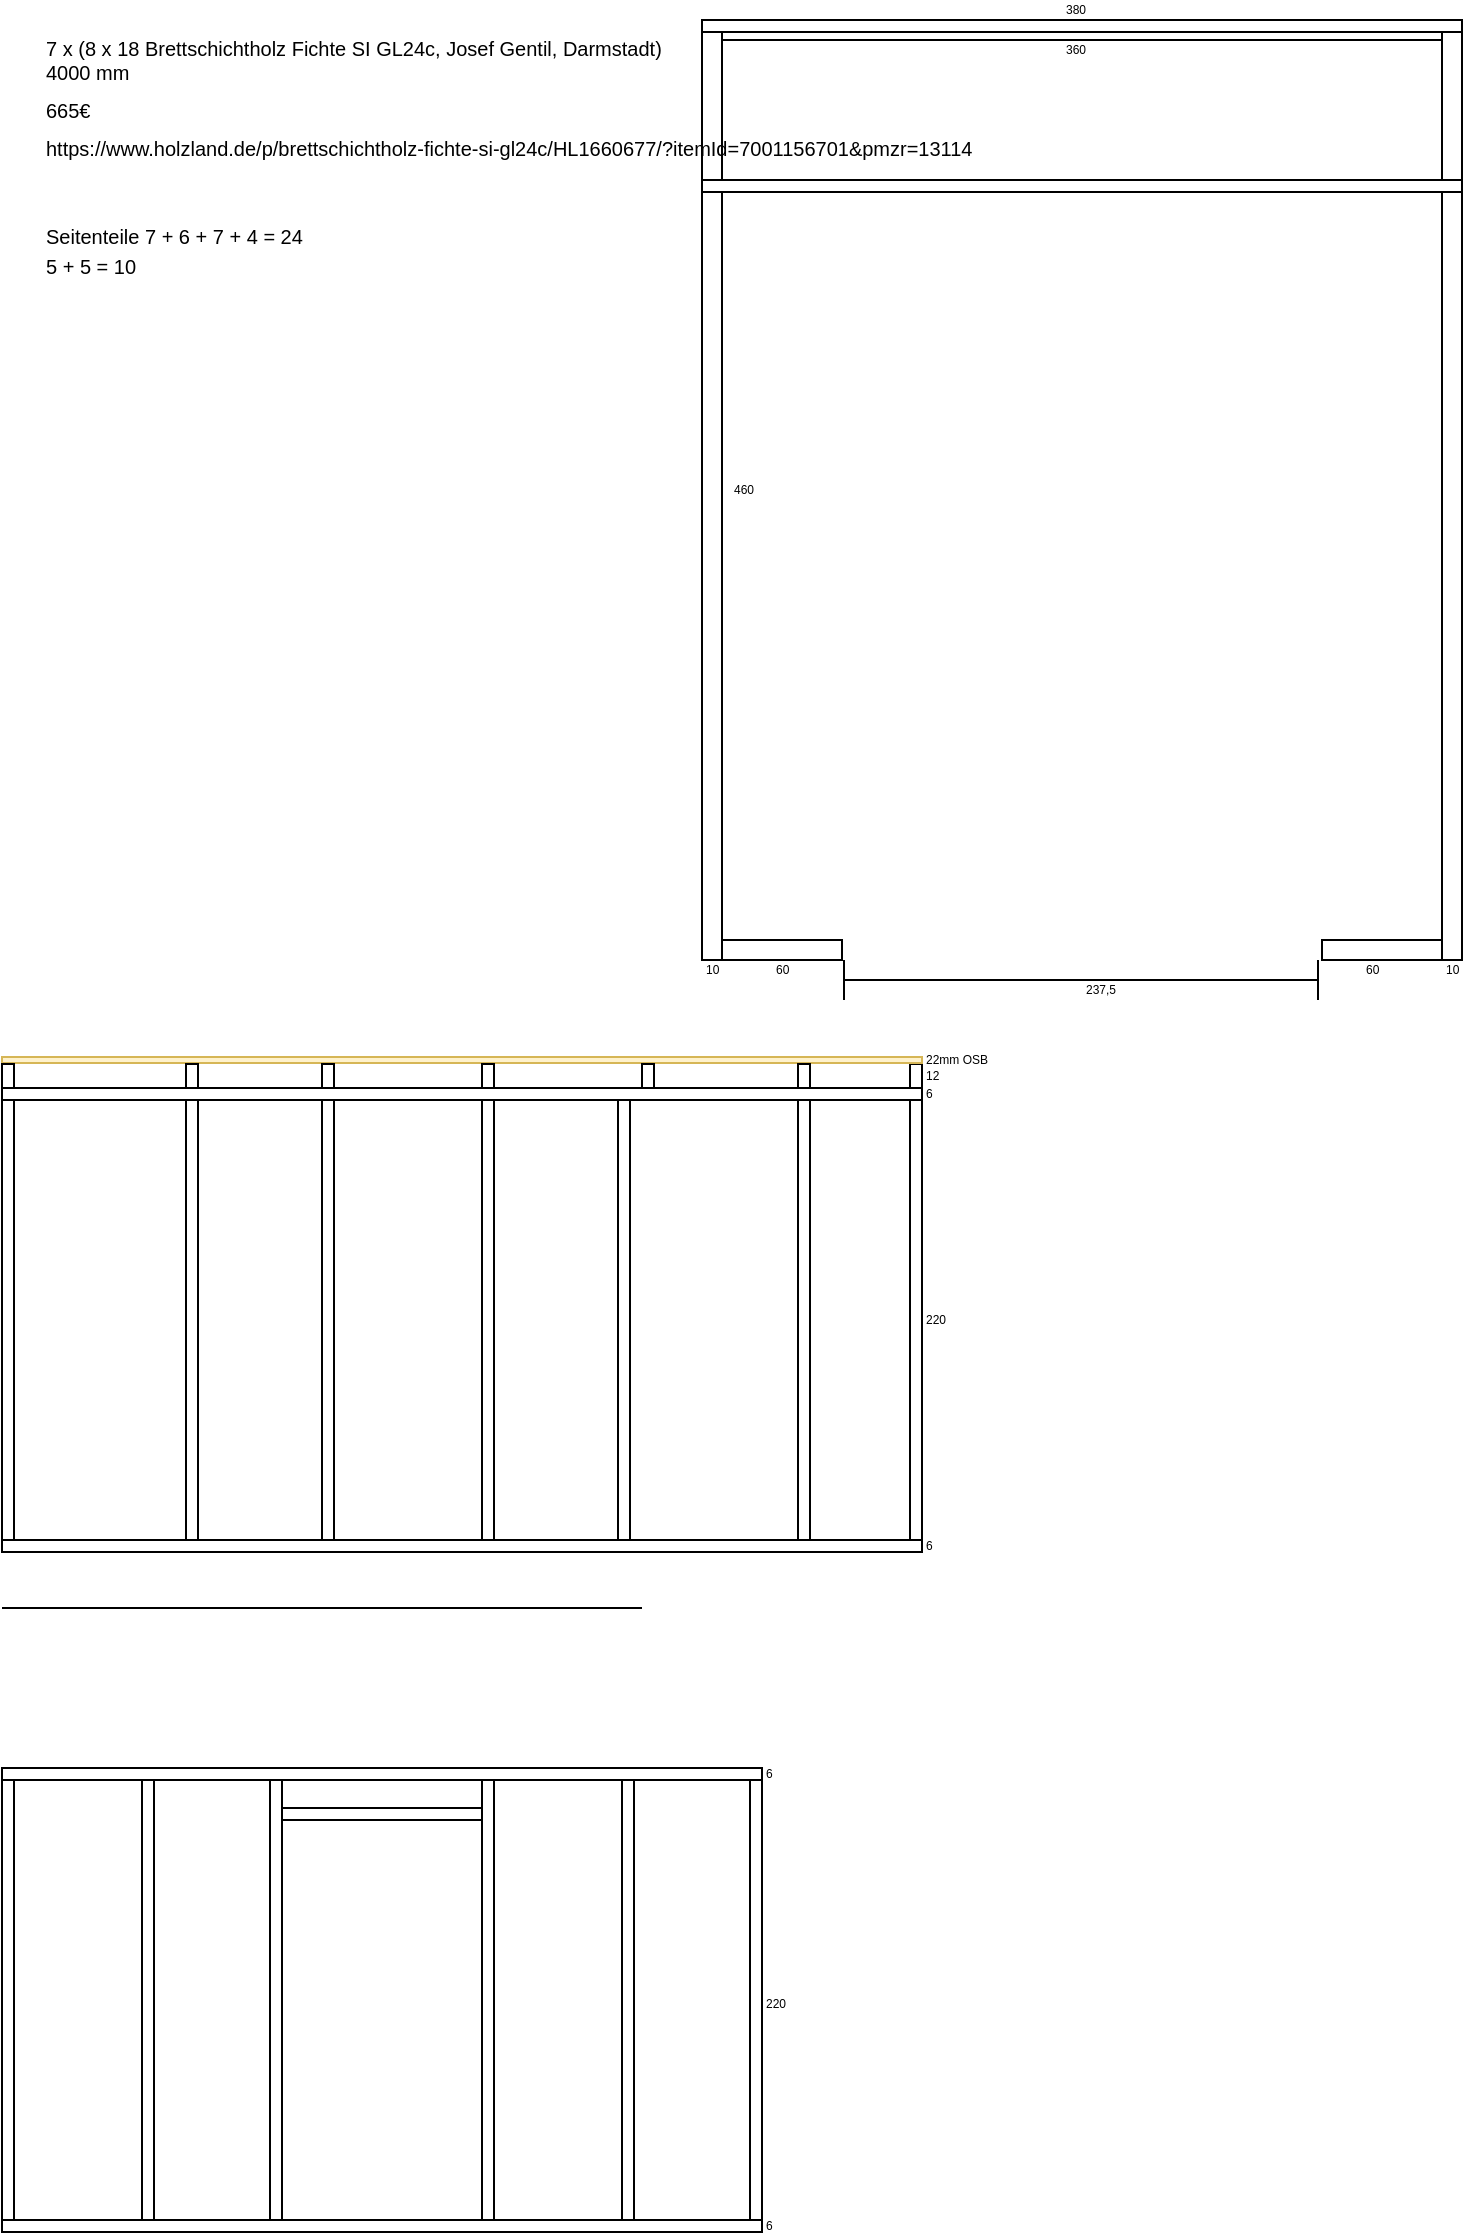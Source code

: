 <mxfile version="17.4.0" type="github">
  <diagram id="uHJnZxycNqBeEuo7Jlci" name="Page-1">
    <mxGraphModel dx="1031" dy="597" grid="1" gridSize="10" guides="1" tooltips="1" connect="1" arrows="1" fold="1" page="1" pageScale="1" pageWidth="827" pageHeight="1169" math="0" shadow="0">
      <root>
        <mxCell id="0" />
        <mxCell id="1" parent="0" />
        <mxCell id="wEZuyLANaTQTKHT913J5-1" value="" style="rounded=0;whiteSpace=wrap;html=1;" parent="1" vertex="1">
          <mxGeometry x="380" y="20" width="360" height="10" as="geometry" />
        </mxCell>
        <mxCell id="wEZuyLANaTQTKHT913J5-2" value="" style="rounded=0;whiteSpace=wrap;html=1;" parent="1" vertex="1">
          <mxGeometry x="370" y="20" width="10" height="470" as="geometry" />
        </mxCell>
        <mxCell id="wEZuyLANaTQTKHT913J5-3" value="" style="rounded=0;whiteSpace=wrap;html=1;" parent="1" vertex="1">
          <mxGeometry x="740" y="20" width="10" height="470" as="geometry" />
        </mxCell>
        <mxCell id="wEZuyLANaTQTKHT913J5-4" value="" style="rounded=0;whiteSpace=wrap;html=1;" parent="1" vertex="1">
          <mxGeometry x="380" y="480" width="60" height="10" as="geometry" />
        </mxCell>
        <mxCell id="wEZuyLANaTQTKHT913J5-5" value="" style="rounded=0;whiteSpace=wrap;html=1;" parent="1" vertex="1">
          <mxGeometry x="680" y="480" width="60" height="10" as="geometry" />
        </mxCell>
        <mxCell id="wEZuyLANaTQTKHT913J5-6" value="" style="rounded=0;whiteSpace=wrap;html=1;" parent="1" vertex="1">
          <mxGeometry x="20" y="780" width="460" height="6" as="geometry" />
        </mxCell>
        <mxCell id="wEZuyLANaTQTKHT913J5-7" value="" style="rounded=0;whiteSpace=wrap;html=1;" parent="1" vertex="1">
          <mxGeometry x="20" y="560" width="6" height="220" as="geometry" />
        </mxCell>
        <mxCell id="wEZuyLANaTQTKHT913J5-8" value="" style="rounded=0;whiteSpace=wrap;html=1;" parent="1" vertex="1">
          <mxGeometry x="474" y="560" width="6" height="220" as="geometry" />
        </mxCell>
        <mxCell id="wEZuyLANaTQTKHT913J5-9" value="" style="rounded=0;whiteSpace=wrap;html=1;" parent="1" vertex="1">
          <mxGeometry x="20" y="554" width="460" height="6" as="geometry" />
        </mxCell>
        <mxCell id="wEZuyLANaTQTKHT913J5-10" value="" style="rounded=0;whiteSpace=wrap;html=1;" parent="1" vertex="1">
          <mxGeometry x="112" y="560" width="6" height="220" as="geometry" />
        </mxCell>
        <mxCell id="wEZuyLANaTQTKHT913J5-11" value="" style="rounded=0;whiteSpace=wrap;html=1;" parent="1" vertex="1">
          <mxGeometry x="260" y="560" width="6" height="220" as="geometry" />
        </mxCell>
        <mxCell id="wEZuyLANaTQTKHT913J5-13" value="" style="endArrow=none;html=1;rounded=0;" parent="1" edge="1">
          <mxGeometry width="50" height="50" relative="1" as="geometry">
            <mxPoint x="20" y="814" as="sourcePoint" />
            <mxPoint x="340" y="814" as="targetPoint" />
          </mxGeometry>
        </mxCell>
        <mxCell id="wEZuyLANaTQTKHT913J5-14" value="" style="rounded=0;whiteSpace=wrap;html=1;" parent="1" vertex="1">
          <mxGeometry x="328" y="560" width="6" height="220" as="geometry" />
        </mxCell>
        <mxCell id="wEZuyLANaTQTKHT913J5-15" value="" style="rounded=0;whiteSpace=wrap;html=1;" parent="1" vertex="1">
          <mxGeometry x="418" y="560" width="6" height="220" as="geometry" />
        </mxCell>
        <mxCell id="wEZuyLANaTQTKHT913J5-21" value="" style="rounded=0;whiteSpace=wrap;html=1;" parent="1" vertex="1">
          <mxGeometry x="370" y="20" width="380" height="6" as="geometry" />
        </mxCell>
        <mxCell id="wEZuyLANaTQTKHT913J5-29" value="" style="rounded=0;whiteSpace=wrap;html=1;" parent="1" vertex="1">
          <mxGeometry x="180" y="560" width="6" height="220" as="geometry" />
        </mxCell>
        <mxCell id="wEZuyLANaTQTKHT913J5-33" value="" style="rounded=0;whiteSpace=wrap;html=1;" parent="1" vertex="1">
          <mxGeometry x="474" y="542" width="6" height="12" as="geometry" />
        </mxCell>
        <mxCell id="wEZuyLANaTQTKHT913J5-40" value="" style="rounded=0;whiteSpace=wrap;html=1;fillColor=#fff2cc;strokeColor=#d6b656;" parent="1" vertex="1">
          <mxGeometry x="20" y="538.5" width="460" height="3" as="geometry" />
        </mxCell>
        <mxCell id="wEZuyLANaTQTKHT913J5-41" value="6" style="text;html=1;align=left;verticalAlign=middle;resizable=0;points=[];autosize=1;strokeColor=none;fillColor=none;fontSize=6;" parent="1" vertex="1">
          <mxGeometry x="480" y="778" width="20" height="10" as="geometry" />
        </mxCell>
        <mxCell id="wEZuyLANaTQTKHT913J5-42" value="220" style="text;html=1;align=left;verticalAlign=middle;resizable=0;points=[];autosize=1;strokeColor=none;fillColor=none;fontSize=6;" parent="1" vertex="1">
          <mxGeometry x="480" y="665" width="30" height="10" as="geometry" />
        </mxCell>
        <mxCell id="wEZuyLANaTQTKHT913J5-43" value="6" style="text;html=1;align=left;verticalAlign=middle;resizable=0;points=[];autosize=1;strokeColor=none;fillColor=none;fontSize=6;" parent="1" vertex="1">
          <mxGeometry x="480" y="552" width="20" height="10" as="geometry" />
        </mxCell>
        <mxCell id="wEZuyLANaTQTKHT913J5-44" value="12" style="text;html=1;align=left;verticalAlign=middle;resizable=0;points=[];autosize=1;strokeColor=none;fillColor=none;fontSize=6;" parent="1" vertex="1">
          <mxGeometry x="480" y="543" width="20" height="10" as="geometry" />
        </mxCell>
        <mxCell id="wEZuyLANaTQTKHT913J5-45" value="&lt;font style=&quot;font-size: 10px&quot;&gt;Seitenteile 7 + 6 + 7 + 4 = 24&lt;br&gt;5 + 5 = 10&lt;/font&gt;" style="text;html=1;align=left;verticalAlign=middle;resizable=0;points=[];autosize=1;strokeColor=none;fillColor=none;" parent="1" vertex="1">
          <mxGeometry x="40" y="120" width="140" height="30" as="geometry" />
        </mxCell>
        <mxCell id="wEZuyLANaTQTKHT913J5-47" value="22mm OSB" style="text;html=1;align=left;verticalAlign=middle;resizable=0;points=[];autosize=1;strokeColor=none;fillColor=none;fontSize=6;" parent="1" vertex="1">
          <mxGeometry x="480" y="535" width="50" height="10" as="geometry" />
        </mxCell>
        <mxCell id="wEZuyLANaTQTKHT913J5-48" value="" style="rounded=0;whiteSpace=wrap;html=1;" parent="1" vertex="1">
          <mxGeometry x="20" y="1120" width="380" height="6" as="geometry" />
        </mxCell>
        <mxCell id="wEZuyLANaTQTKHT913J5-49" value="" style="rounded=0;whiteSpace=wrap;html=1;" parent="1" vertex="1">
          <mxGeometry x="20" y="900" width="6" height="220" as="geometry" />
        </mxCell>
        <mxCell id="wEZuyLANaTQTKHT913J5-50" value="" style="rounded=0;whiteSpace=wrap;html=1;" parent="1" vertex="1">
          <mxGeometry x="154" y="900" width="6" height="220" as="geometry" />
        </mxCell>
        <mxCell id="wEZuyLANaTQTKHT913J5-51" value="" style="rounded=0;whiteSpace=wrap;html=1;" parent="1" vertex="1">
          <mxGeometry x="20" y="894" width="380" height="6" as="geometry" />
        </mxCell>
        <mxCell id="wEZuyLANaTQTKHT913J5-52" value="" style="rounded=0;whiteSpace=wrap;html=1;" parent="1" vertex="1">
          <mxGeometry x="90" y="900" width="6" height="220" as="geometry" />
        </mxCell>
        <mxCell id="wEZuyLANaTQTKHT913J5-53" value="" style="rounded=0;whiteSpace=wrap;html=1;" parent="1" vertex="1">
          <mxGeometry x="260" y="900" width="6" height="220" as="geometry" />
        </mxCell>
        <mxCell id="wEZuyLANaTQTKHT913J5-55" value="" style="rounded=0;whiteSpace=wrap;html=1;" parent="1" vertex="1">
          <mxGeometry x="330" y="900" width="6" height="220" as="geometry" />
        </mxCell>
        <mxCell id="wEZuyLANaTQTKHT913J5-60" value="" style="rounded=0;whiteSpace=wrap;html=1;" parent="1" vertex="1">
          <mxGeometry x="394" y="900" width="6" height="220" as="geometry" />
        </mxCell>
        <mxCell id="wEZuyLANaTQTKHT913J5-66" value="6" style="text;html=1;align=left;verticalAlign=middle;resizable=0;points=[];autosize=1;strokeColor=none;fillColor=none;fontSize=6;" parent="1" vertex="1">
          <mxGeometry x="400" y="1118" width="20" height="10" as="geometry" />
        </mxCell>
        <mxCell id="wEZuyLANaTQTKHT913J5-67" value="&lt;font style=&quot;font-size: 6px&quot;&gt;220&lt;/font&gt;" style="text;html=1;align=left;verticalAlign=middle;resizable=0;points=[];autosize=1;strokeColor=none;fillColor=none;" parent="1" vertex="1">
          <mxGeometry x="400" y="1000" width="30" height="20" as="geometry" />
        </mxCell>
        <mxCell id="wEZuyLANaTQTKHT913J5-68" value="6" style="text;html=1;align=left;verticalAlign=middle;resizable=0;points=[];autosize=1;strokeColor=none;fillColor=none;fontSize=6;" parent="1" vertex="1">
          <mxGeometry x="400" y="892" width="20" height="10" as="geometry" />
        </mxCell>
        <mxCell id="wEZuyLANaTQTKHT913J5-72" value="" style="rounded=0;whiteSpace=wrap;html=1;" parent="1" vertex="1">
          <mxGeometry x="160" y="914" width="100" height="6" as="geometry" />
        </mxCell>
        <mxCell id="XRm9wvReqI4bNUKpNIi6-3" value="" style="rounded=0;whiteSpace=wrap;html=1;" parent="1" vertex="1">
          <mxGeometry x="418" y="542" width="6" height="12" as="geometry" />
        </mxCell>
        <mxCell id="XRm9wvReqI4bNUKpNIi6-4" value="" style="rounded=0;whiteSpace=wrap;html=1;" parent="1" vertex="1">
          <mxGeometry x="340" y="542" width="6" height="12" as="geometry" />
        </mxCell>
        <mxCell id="XRm9wvReqI4bNUKpNIi6-5" value="" style="rounded=0;whiteSpace=wrap;html=1;" parent="1" vertex="1">
          <mxGeometry x="260" y="542" width="6" height="12" as="geometry" />
        </mxCell>
        <mxCell id="XRm9wvReqI4bNUKpNIi6-6" value="" style="rounded=0;whiteSpace=wrap;html=1;" parent="1" vertex="1">
          <mxGeometry x="180" y="542" width="6" height="12" as="geometry" />
        </mxCell>
        <mxCell id="XRm9wvReqI4bNUKpNIi6-7" value="" style="rounded=0;whiteSpace=wrap;html=1;" parent="1" vertex="1">
          <mxGeometry x="112" y="542" width="6" height="12" as="geometry" />
        </mxCell>
        <mxCell id="XRm9wvReqI4bNUKpNIi6-9" value="" style="rounded=0;whiteSpace=wrap;html=1;" parent="1" vertex="1">
          <mxGeometry x="20" y="542" width="6" height="12" as="geometry" />
        </mxCell>
        <mxCell id="XRm9wvReqI4bNUKpNIi6-11" value="" style="shape=crossbar;whiteSpace=wrap;html=1;rounded=1;fontSize=6;" parent="1" vertex="1">
          <mxGeometry x="441" y="490" width="237" height="20" as="geometry" />
        </mxCell>
        <mxCell id="XRm9wvReqI4bNUKpNIi6-12" value="" style="rounded=0;whiteSpace=wrap;html=1;" parent="1" vertex="1">
          <mxGeometry x="370" y="100" width="380" height="6" as="geometry" />
        </mxCell>
        <mxCell id="XRm9wvReqI4bNUKpNIi6-13" value="360" style="text;html=1;align=left;verticalAlign=middle;resizable=0;points=[];autosize=1;strokeColor=none;fillColor=none;fontSize=6;" parent="1" vertex="1">
          <mxGeometry x="550" y="30" width="30" height="10" as="geometry" />
        </mxCell>
        <mxCell id="XRm9wvReqI4bNUKpNIi6-14" value="380" style="text;html=1;align=left;verticalAlign=middle;resizable=0;points=[];autosize=1;strokeColor=none;fillColor=none;fontSize=6;" parent="1" vertex="1">
          <mxGeometry x="550" y="10" width="30" height="10" as="geometry" />
        </mxCell>
        <mxCell id="XRm9wvReqI4bNUKpNIi6-15" value="460" style="text;html=1;align=left;verticalAlign=middle;resizable=0;points=[];autosize=1;strokeColor=none;fillColor=none;fontSize=6;" parent="1" vertex="1">
          <mxGeometry x="384" y="250" width="30" height="10" as="geometry" />
        </mxCell>
        <mxCell id="XRm9wvReqI4bNUKpNIi6-16" value="237,5" style="text;html=1;align=left;verticalAlign=middle;resizable=0;points=[];autosize=1;strokeColor=none;fillColor=none;fontSize=6;" parent="1" vertex="1">
          <mxGeometry x="560" y="500" width="30" height="10" as="geometry" />
        </mxCell>
        <mxCell id="XRm9wvReqI4bNUKpNIi6-17" value="60" style="text;html=1;align=left;verticalAlign=middle;resizable=0;points=[];autosize=1;strokeColor=none;fillColor=none;fontSize=6;" parent="1" vertex="1">
          <mxGeometry x="405" y="490" width="20" height="10" as="geometry" />
        </mxCell>
        <mxCell id="XRm9wvReqI4bNUKpNIi6-18" value="60" style="text;html=1;align=left;verticalAlign=middle;resizable=0;points=[];autosize=1;strokeColor=none;fillColor=none;fontSize=6;" parent="1" vertex="1">
          <mxGeometry x="700" y="490" width="20" height="10" as="geometry" />
        </mxCell>
        <mxCell id="XRm9wvReqI4bNUKpNIi6-19" value="10" style="text;html=1;align=left;verticalAlign=middle;resizable=0;points=[];autosize=1;strokeColor=none;fillColor=none;fontSize=6;" parent="1" vertex="1">
          <mxGeometry x="370" y="490" width="20" height="10" as="geometry" />
        </mxCell>
        <mxCell id="XRm9wvReqI4bNUKpNIi6-20" value="10" style="text;html=1;align=left;verticalAlign=middle;resizable=0;points=[];autosize=1;strokeColor=none;fillColor=none;fontSize=6;" parent="1" vertex="1">
          <mxGeometry x="740" y="490" width="20" height="10" as="geometry" />
        </mxCell>
        <mxCell id="XRm9wvReqI4bNUKpNIi6-23" value="&lt;font&gt;&lt;span style=&quot;font-size: 10px&quot;&gt;7 x (8 x 18&amp;nbsp;Brettschichtholz Fichte SI GL24c,&amp;nbsp;Josef Gentil, Darmstadt)&lt;/span&gt;&lt;br&gt;&lt;span style=&quot;font-size: 10px&quot;&gt;4000 mm&lt;/span&gt;&lt;br&gt;&lt;br&gt;&lt;span style=&quot;font-size: 10px&quot;&gt;665€&lt;/span&gt;&lt;br&gt;&lt;br&gt;&lt;span style=&quot;font-size: 10px&quot;&gt;https://www.holzland.de/p/brettschichtholz-fichte-si-gl24c/HL1660677/?itemId=7001156701&amp;amp;pmzr=13114&lt;/span&gt;&lt;br&gt;&lt;/font&gt;" style="text;html=1;align=left;verticalAlign=top;resizable=0;points=[];autosize=1;strokeColor=none;fillColor=none;fontSize=6;" parent="1" vertex="1">
          <mxGeometry x="40" y="22" width="480" height="50" as="geometry" />
        </mxCell>
      </root>
    </mxGraphModel>
  </diagram>
</mxfile>
